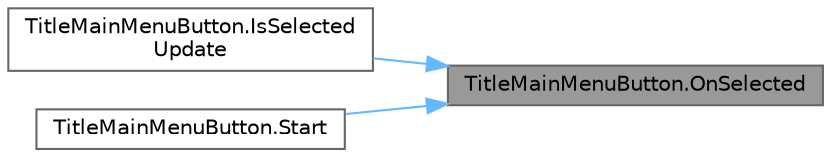 digraph "TitleMainMenuButton.OnSelected"
{
 // LATEX_PDF_SIZE
  bgcolor="transparent";
  edge [fontname=Helvetica,fontsize=10,labelfontname=Helvetica,labelfontsize=10];
  node [fontname=Helvetica,fontsize=10,shape=box,height=0.2,width=0.4];
  rankdir="RL";
  Node1 [id="Node000001",label="TitleMainMenuButton.OnSelected",height=0.2,width=0.4,color="gray40", fillcolor="grey60", style="filled", fontcolor="black",tooltip=" "];
  Node1 -> Node2 [id="edge3_Node000001_Node000002",dir="back",color="steelblue1",style="solid",tooltip=" "];
  Node2 [id="Node000002",label="TitleMainMenuButton.IsSelected\lUpdate",height=0.2,width=0.4,color="grey40", fillcolor="white", style="filled",URL="$class_title_main_menu_button.html#a156f79103634207c194c02219f583d42",tooltip=" "];
  Node1 -> Node3 [id="edge4_Node000001_Node000003",dir="back",color="steelblue1",style="solid",tooltip=" "];
  Node3 [id="Node000003",label="TitleMainMenuButton.Start",height=0.2,width=0.4,color="grey40", fillcolor="white", style="filled",URL="$class_title_main_menu_button.html#a0d94751a756d1e02dce489d80122e796",tooltip=" "];
}
